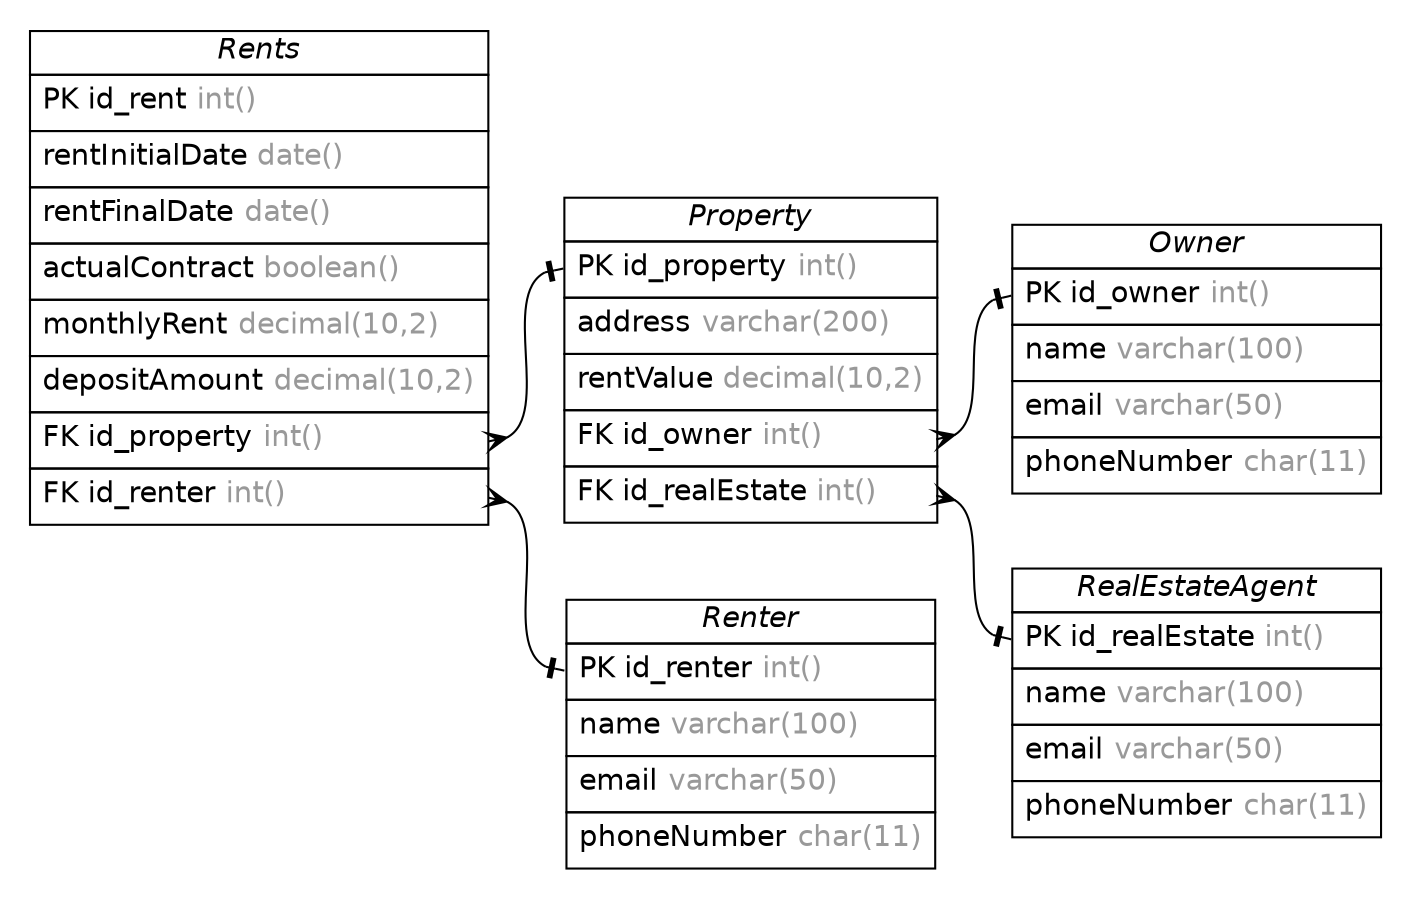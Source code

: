 /* created with ERDot < https://github.com/ehne/ERDot > */
digraph G {
    graph [
        nodesep=0.5;
        rankdir="LR";
        concentrate=true;
        splines="spline";
        fontname="Helvetica";
        pad="0.2,0.2",
        label="",
        
    ];
    
    node [shape=plain, fontname="Helvetica"];
    edge [
        dir=both,
        fontsize=12,
        arrowsize=0.9,
        penwidth=1.0,
        labelangle=32,
        labeldistance=1.8,
        fontname="Helvetica"
    ];
    
    "RealEstateAgent" [ label=<
        <table border="0" cellborder="1" cellspacing="0" >
        <tr><td><i>RealEstateAgent</i></td></tr>
        <tr><td port="id_realEstate" align="left" cellpadding="5">PK id_realEstate <font color="grey60">int()</font></td></tr>
        <tr><td port="name" align="left" cellpadding="5">name <font color="grey60">varchar(100)</font></td></tr>
        <tr><td port="email" align="left" cellpadding="5">email <font color="grey60">varchar(50)</font></td></tr>
        <tr><td port="phoneNumber" align="left" cellpadding="5">phoneNumber <font color="grey60">char(11)</font></td></tr>
    </table>>];
    "Renter" [ label=<
        <table border="0" cellborder="1" cellspacing="0" >
        <tr><td><i>Renter</i></td></tr>
        <tr><td port="id_renter" align="left" cellpadding="5">PK id_renter <font color="grey60">int()</font></td></tr>
        <tr><td port="name" align="left" cellpadding="5">name <font color="grey60">varchar(100)</font></td></tr>
        <tr><td port="email" align="left" cellpadding="5">email <font color="grey60">varchar(50)</font></td></tr>
        <tr><td port="phoneNumber" align="left" cellpadding="5">phoneNumber <font color="grey60">char(11)</font></td></tr>
    </table>>];
    "Owner" [ label=<
        <table border="0" cellborder="1" cellspacing="0" >
        <tr><td><i>Owner</i></td></tr>
        <tr><td port="id_owner" align="left" cellpadding="5">PK id_owner <font color="grey60">int()</font></td></tr>
        <tr><td port="name" align="left" cellpadding="5">name <font color="grey60">varchar(100)</font></td></tr>
        <tr><td port="email" align="left" cellpadding="5">email <font color="grey60">varchar(50)</font></td></tr>
        <tr><td port="phoneNumber" align="left" cellpadding="5">phoneNumber <font color="grey60">char(11)</font></td></tr>
    </table>>];
    "Property" [ label=<
        <table border="0" cellborder="1" cellspacing="0" >
        <tr><td><i>Property</i></td></tr>
        <tr><td port="id_property" align="left" cellpadding="5">PK id_property <font color="grey60">int()</font></td></tr>
        <tr><td port="address" align="left" cellpadding="5">address <font color="grey60">varchar(200)</font></td></tr>
        <tr><td port="rentValue" align="left" cellpadding="5">rentValue <font color="grey60">decimal(10,2)</font></td></tr>
        <tr><td port="id_owner" align="left" cellpadding="5">FK id_owner <font color="grey60">int()</font></td></tr>
        <tr><td port="id_realEstate" align="left" cellpadding="5">FK id_realEstate <font color="grey60">int()</font></td></tr>
    </table>>];
    "Rents" [ label=<
        <table border="0" cellborder="1" cellspacing="0" >
        <tr><td><i>Rents</i></td></tr>
        <tr><td port="id_rent" align="left" cellpadding="5">PK id_rent <font color="grey60">int()</font></td></tr>
        <tr><td port="rentInitialDate" align="left" cellpadding="5">rentInitialDate <font color="grey60">date()</font></td></tr>
        <tr><td port="rentFinalDate" align="left" cellpadding="5">rentFinalDate <font color="grey60">date()</font></td></tr>
        <tr><td port="actualContract" align="left" cellpadding="5">actualContract <font color="grey60">boolean()</font></td></tr>
        <tr><td port="monthlyRent" align="left" cellpadding="5">monthlyRent <font color="grey60">decimal(10,2)</font></td></tr>
        <tr><td port="depositAmount" align="left" cellpadding="5">depositAmount <font color="grey60">decimal(10,2)</font></td></tr>
        <tr><td port="id_property" align="left" cellpadding="5">FK id_property <font color="grey60">int()</font></td></tr>
        <tr><td port="id_renter" align="left" cellpadding="5">FK id_renter <font color="grey60">int()</font></td></tr>
    </table>>];

    
    "Property":"id_realEstate"->"RealEstateAgent":"id_realEstate" [
        arrowhead=noneotee,

        arrowtail=ocrow,
    ];

    
    "Property":"id_owner"->"Owner":"id_owner" [
        arrowhead=noneotee,

        arrowtail=ocrow,
    ];

    
    "Rents":"id_property"->"Property":"id_property" [
        arrowhead=noneotee,

        arrowtail=ocrow,
    ];

    
    "Rents":"id_renter"->"Renter":"id_renter" [
        arrowhead=noneotee,

        arrowtail=ocrow,
    ];



    

}
